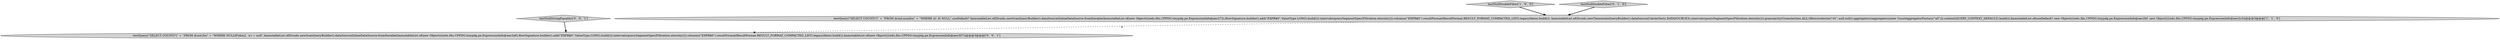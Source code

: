 digraph {
1 [style = filled, label = "testQuery(\"SELECT COUNT(*)\" + \"FROM druid.numfoo\" + \"WHERE d1 IS NULL\",useDefault? ImmutableList.of(Druids.newScanQueryBuilder().dataSource(InlineDataSource.fromIterable(ImmutableList.of(new Object((((edu.fdu.CPPDG.tinypdg.pe.ExpressionInfo@aec272),RowSignature.builder().add(\"EXPR$0\",ValueType.LONG).build())).intervals(querySegmentSpec(Filtration.eternity())).columns(\"EXPR$0\").resultFormat(ResultFormat.RESULT_FORMAT_COMPACTED_LIST).legacy(false).build()): ImmutableList.of(Druids.newTimeseriesQueryBuilder().dataSource(CalciteTests.DATASOURCE3).intervals(querySegmentSpec(Filtration.eternity())).granularity(Granularities.ALL).filters(selector(\"d1\",null,null)).aggregators(aggregators(new CountAggregatorFactory(\"a0\"))).context(QUERY_CONTEXT_DEFAULT).build()),ImmutableList.of(useDefault? new Object((((edu.fdu.CPPDG.tinypdg.pe.ExpressionInfo@aec2bf: new Object((((edu.fdu.CPPDG.tinypdg.pe.ExpressionInfo@aec2c3))@@@3@@@['1', '1', '0']", fillcolor = lightgray, shape = ellipse image = "AAA0AAABBB1BBB"];
3 [style = filled, label = "testNullStringEquality['0', '0', '1']", fillcolor = lightgray, shape = diamond image = "AAA0AAABBB3BBB"];
0 [style = filled, label = "testNullDoubleFilter['1', '0', '0']", fillcolor = lightgray, shape = diamond image = "AAA0AAABBB1BBB"];
2 [style = filled, label = "testNullDoubleFilter['0', '1', '0']", fillcolor = lightgray, shape = diamond image = "AAA0AAABBB2BBB"];
4 [style = filled, label = "testQuery(\"SELECT COUNT(*)\" + \"FROM druid.foo\" + \"WHERE NULLIF(dim2, 'a') = null\",ImmutableList.of(Druids.newScanQueryBuilder().dataSource(InlineDataSource.fromIterable(ImmutableList.of(new Object((((edu.fdu.CPPDG.tinypdg.pe.ExpressionInfo@aec2e6),RowSignature.builder().add(\"EXPR$0\",ValueType.LONG).build())).intervals(querySegmentSpec(Filtration.eternity())).columns(\"EXPR$0\").resultFormat(ResultFormat.RESULT_FORMAT_COMPACTED_LIST).legacy(false).build()),ImmutableList.of(new Object((((edu.fdu.CPPDG.tinypdg.pe.ExpressionInfo@aec307))@@@3@@@['0', '0', '1']", fillcolor = lightgray, shape = ellipse image = "AAA0AAABBB3BBB"];
1->4 [style = dashed, label="0"];
2->1 [style = bold, label=""];
3->4 [style = bold, label=""];
0->1 [style = bold, label=""];
}
